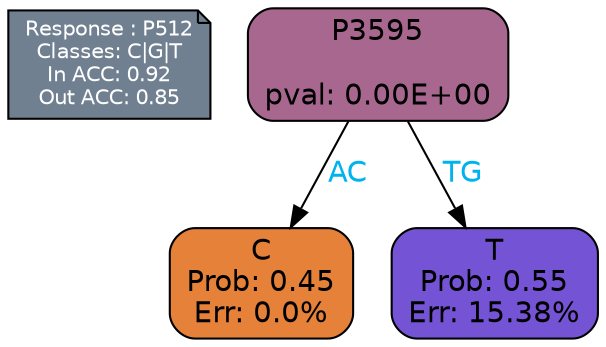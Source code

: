 digraph Tree {
node [shape=box, style="filled, rounded", color="black", fontname=helvetica] ;
graph [ranksep=equally, splines=polylines, bgcolor=transparent, dpi=600] ;
edge [fontname=helvetica] ;
LEGEND [label="Response : P512
Classes: C|G|T
In ACC: 0.92
Out ACC: 0.85
",shape=note,align=left,style=filled,fillcolor="slategray",fontcolor="white",fontsize=10];1 [label="P3595

pval: 0.00E+00", fillcolor="#a7678f"] ;
2 [label="C
Prob: 0.45
Err: 0.0%", fillcolor="#e58139"] ;
3 [label="T
Prob: 0.55
Err: 15.38%", fillcolor="#7553d5"] ;
1 -> 2 [label="AC",fontcolor=deepskyblue2] ;
1 -> 3 [label="TG",fontcolor=deepskyblue2] ;
{rank = same; 2;3;}{rank = same; LEGEND;1;}}